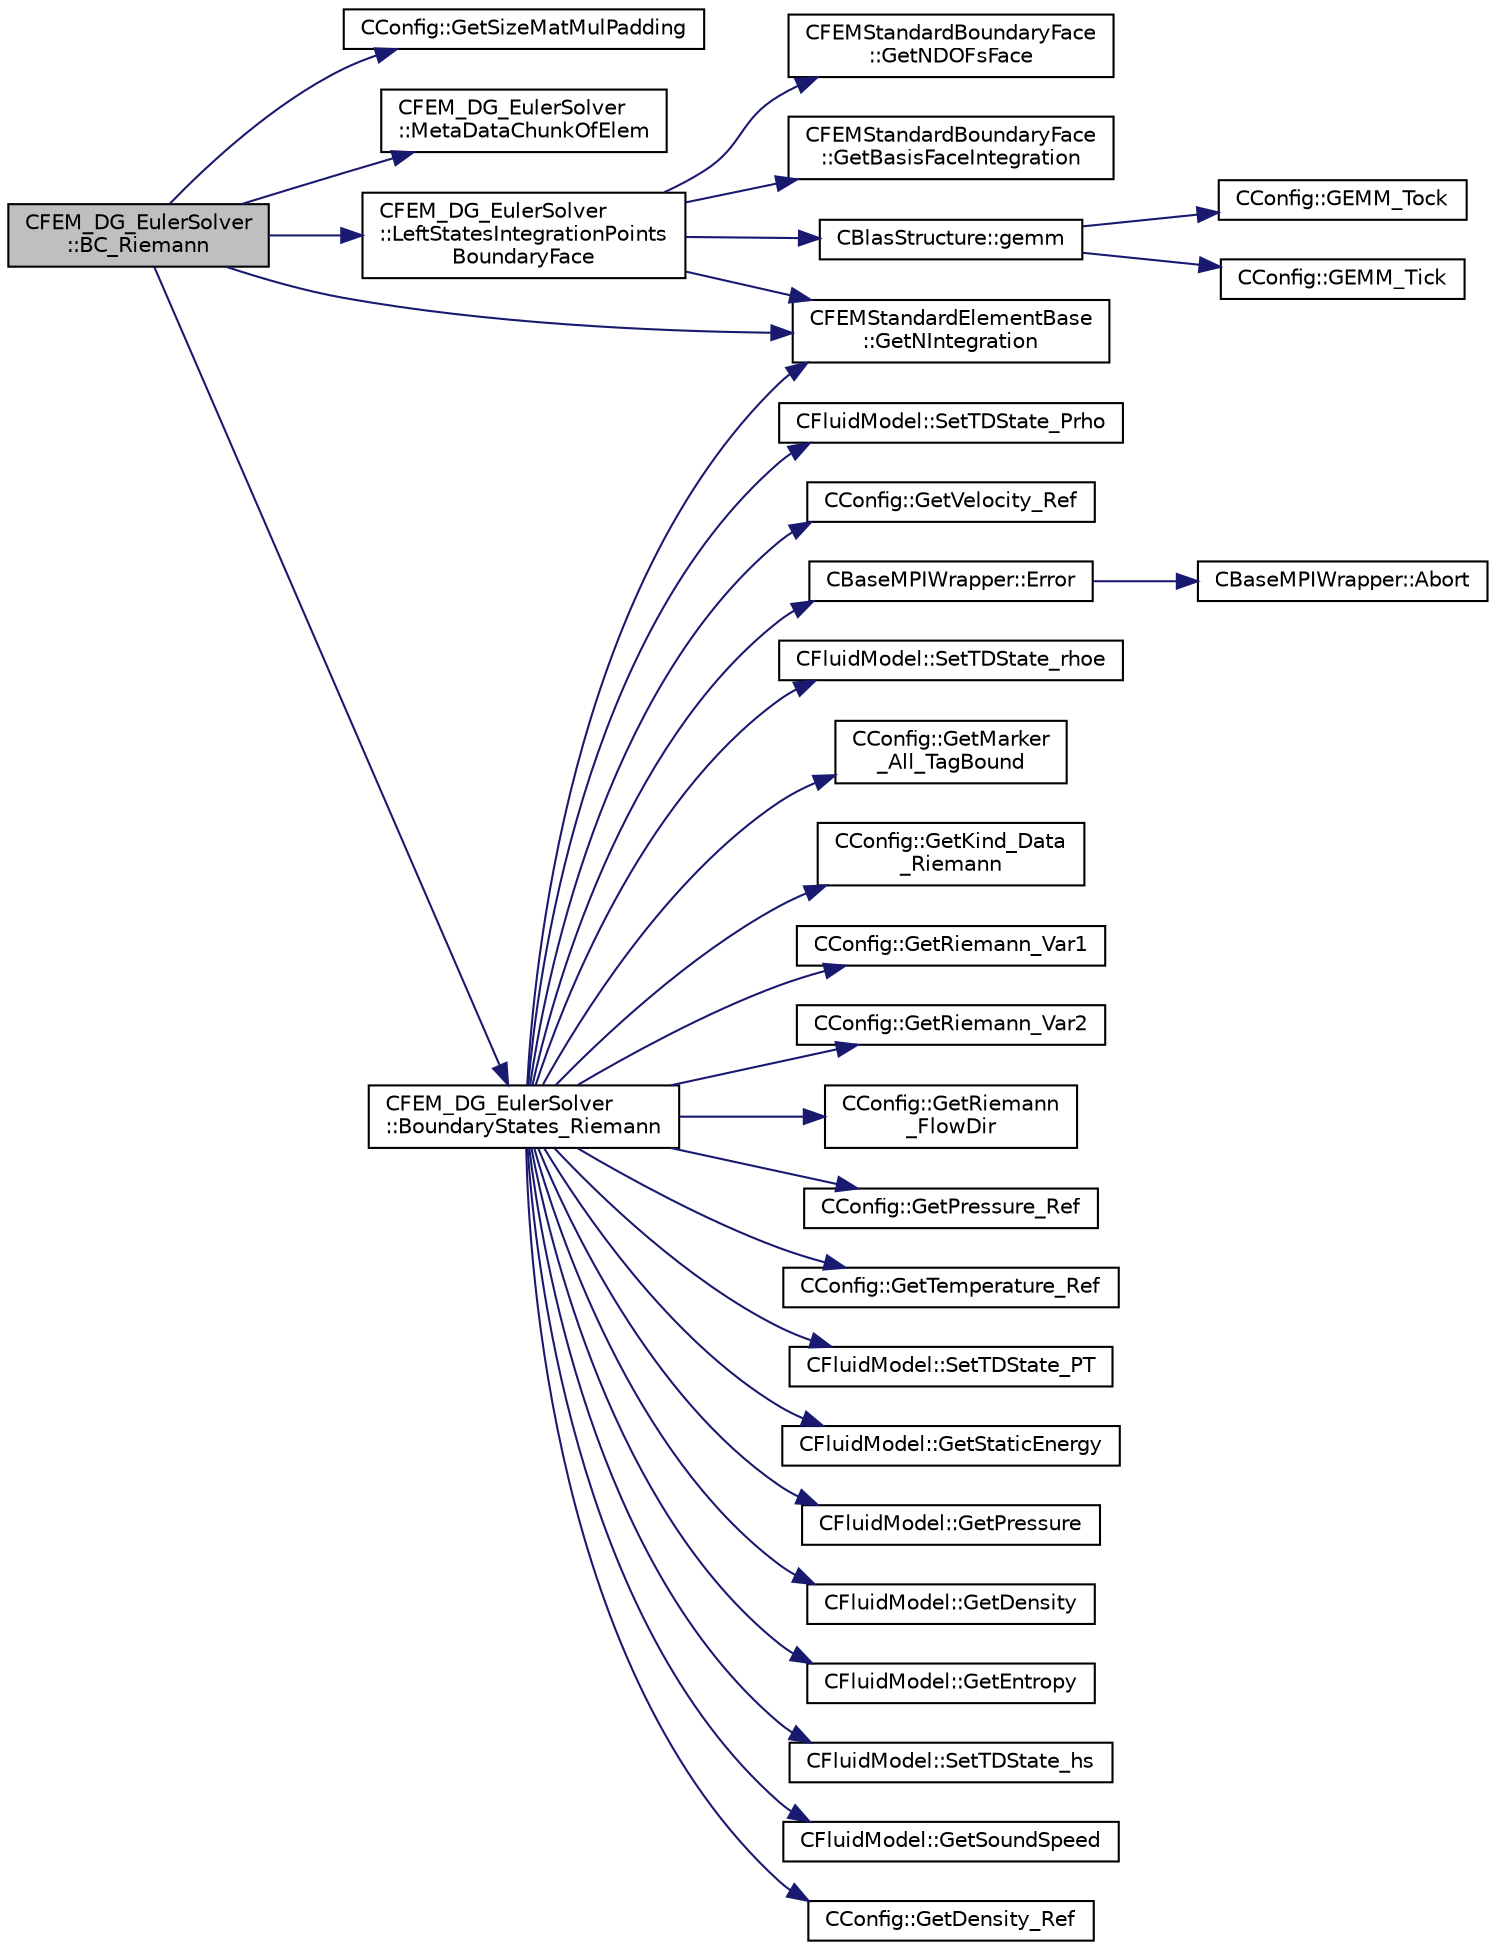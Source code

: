 digraph "CFEM_DG_EulerSolver::BC_Riemann"
{
  edge [fontname="Helvetica",fontsize="10",labelfontname="Helvetica",labelfontsize="10"];
  node [fontname="Helvetica",fontsize="10",shape=record];
  rankdir="LR";
  Node669 [label="CFEM_DG_EulerSolver\l::BC_Riemann",height=0.2,width=0.4,color="black", fillcolor="grey75", style="filled", fontcolor="black"];
  Node669 -> Node670 [color="midnightblue",fontsize="10",style="solid",fontname="Helvetica"];
  Node670 [label="CConfig::GetSizeMatMulPadding",height=0.2,width=0.4,color="black", fillcolor="white", style="filled",URL="$class_c_config.html#aea5478f0851e4cb4d11c262fb6c6e8c4",tooltip="Function to make available the matrix size in vectorization in order to optimize the gemm performance..."];
  Node669 -> Node671 [color="midnightblue",fontsize="10",style="solid",fontname="Helvetica"];
  Node671 [label="CFEM_DG_EulerSolver\l::MetaDataChunkOfElem",height=0.2,width=0.4,color="black", fillcolor="white", style="filled",URL="$class_c_f_e_m___d_g___euler_solver.html#ad358fa06c0e5b2762ad3258eb2c677e2",tooltip="Template function, which determines some meta data for the chunk of elements/faces that must be treat..."];
  Node669 -> Node672 [color="midnightblue",fontsize="10",style="solid",fontname="Helvetica"];
  Node672 [label="CFEMStandardElementBase\l::GetNIntegration",height=0.2,width=0.4,color="black", fillcolor="white", style="filled",URL="$class_c_f_e_m_standard_element_base.html#aa5ad06a05a1d7b66bccca65521168a3b",tooltip="Function, which makes available the number of integration points for this standard element..."];
  Node669 -> Node673 [color="midnightblue",fontsize="10",style="solid",fontname="Helvetica"];
  Node673 [label="CFEM_DG_EulerSolver\l::LeftStatesIntegrationPoints\lBoundaryFace",height=0.2,width=0.4,color="black", fillcolor="white", style="filled",URL="$class_c_f_e_m___d_g___euler_solver.html#a79debb4e2ee70feac94e9a420705dbf9",tooltip="Function, which computes the left state of a boundary face. "];
  Node673 -> Node672 [color="midnightblue",fontsize="10",style="solid",fontname="Helvetica"];
  Node673 -> Node674 [color="midnightblue",fontsize="10",style="solid",fontname="Helvetica"];
  Node674 [label="CFEMStandardBoundaryFace\l::GetNDOFsFace",height=0.2,width=0.4,color="black", fillcolor="white", style="filled",URL="$class_c_f_e_m_standard_boundary_face.html#a26266f4d68d95c22bbb949fe6d8f5db6",tooltip="Function, which makes available the number of DOFs of the face. "];
  Node673 -> Node675 [color="midnightblue",fontsize="10",style="solid",fontname="Helvetica"];
  Node675 [label="CFEMStandardBoundaryFace\l::GetBasisFaceIntegration",height=0.2,width=0.4,color="black", fillcolor="white", style="filled",URL="$class_c_f_e_m_standard_boundary_face.html#a283dc8babad462022e4621afe0251929",tooltip="Function, which makes available the face basis functions in the integration points. "];
  Node673 -> Node676 [color="midnightblue",fontsize="10",style="solid",fontname="Helvetica"];
  Node676 [label="CBlasStructure::gemm",height=0.2,width=0.4,color="black", fillcolor="white", style="filled",URL="$class_c_blas_structure.html#a40a585307895af828a7f51cd0ccbf81d",tooltip="Function, which carries out a dense matrix product. It is a limited version of the BLAS gemm function..."];
  Node676 -> Node677 [color="midnightblue",fontsize="10",style="solid",fontname="Helvetica"];
  Node677 [label="CConfig::GEMM_Tick",height=0.2,width=0.4,color="black", fillcolor="white", style="filled",URL="$class_c_config.html#a2628e094b67a6d5cb410710aa00fa69b",tooltip="Start the timer for profiling subroutines. "];
  Node676 -> Node678 [color="midnightblue",fontsize="10",style="solid",fontname="Helvetica"];
  Node678 [label="CConfig::GEMM_Tock",height=0.2,width=0.4,color="black", fillcolor="white", style="filled",URL="$class_c_config.html#ae8d24548bd977c6a76e06ed9814418bb",tooltip="Stop the timer for the GEMM profiling and store results. "];
  Node669 -> Node679 [color="midnightblue",fontsize="10",style="solid",fontname="Helvetica"];
  Node679 [label="CFEM_DG_EulerSolver\l::BoundaryStates_Riemann",height=0.2,width=0.4,color="black", fillcolor="white", style="filled",URL="$class_c_f_e_m___d_g___euler_solver.html#a5bfdc0bca1daa8e5d716d4fc3c7f5867",tooltip="Function, which computes the boundary states in the integration points of the boundary face by applyi..."];
  Node679 -> Node680 [color="midnightblue",fontsize="10",style="solid",fontname="Helvetica"];
  Node680 [label="CConfig::GetMarker\l_All_TagBound",height=0.2,width=0.4,color="black", fillcolor="white", style="filled",URL="$class_c_config.html#a967e969a3beb24bb6e57d7036af003be",tooltip="Get the index of the surface defined in the geometry file. "];
  Node679 -> Node672 [color="midnightblue",fontsize="10",style="solid",fontname="Helvetica"];
  Node679 -> Node681 [color="midnightblue",fontsize="10",style="solid",fontname="Helvetica"];
  Node681 [label="CConfig::GetKind_Data\l_Riemann",height=0.2,width=0.4,color="black", fillcolor="white", style="filled",URL="$class_c_config.html#a2da60a55b89307f3a0cc98aad0d84581",tooltip="Get Kind Data of Riemann boundary. "];
  Node679 -> Node682 [color="midnightblue",fontsize="10",style="solid",fontname="Helvetica"];
  Node682 [label="CConfig::GetRiemann_Var1",height=0.2,width=0.4,color="black", fillcolor="white", style="filled",URL="$class_c_config.html#ad12ed151b8d775fc13358c090d6ed028",tooltip="Get the var 1 at Riemann boundary. "];
  Node679 -> Node683 [color="midnightblue",fontsize="10",style="solid",fontname="Helvetica"];
  Node683 [label="CConfig::GetRiemann_Var2",height=0.2,width=0.4,color="black", fillcolor="white", style="filled",URL="$class_c_config.html#a0a57191f369bf048976ea80590688c3c",tooltip="Get the var 2 at Riemann boundary. "];
  Node679 -> Node684 [color="midnightblue",fontsize="10",style="solid",fontname="Helvetica"];
  Node684 [label="CConfig::GetRiemann\l_FlowDir",height=0.2,width=0.4,color="black", fillcolor="white", style="filled",URL="$class_c_config.html#a9045d1fd0c03ccf094f511b8c695529f",tooltip="Get the Flowdir at Riemann boundary. "];
  Node679 -> Node685 [color="midnightblue",fontsize="10",style="solid",fontname="Helvetica"];
  Node685 [label="CConfig::GetPressure_Ref",height=0.2,width=0.4,color="black", fillcolor="white", style="filled",URL="$class_c_config.html#a39147c417b27ad7df00efea4ea1fcecc",tooltip="Get the value of the reference pressure for non-dimensionalization. "];
  Node679 -> Node686 [color="midnightblue",fontsize="10",style="solid",fontname="Helvetica"];
  Node686 [label="CConfig::GetTemperature_Ref",height=0.2,width=0.4,color="black", fillcolor="white", style="filled",URL="$class_c_config.html#a8ec4a0951d9a432dadffad665a9892b3",tooltip="Get the value of the reference temperature for non-dimensionalization. "];
  Node679 -> Node687 [color="midnightblue",fontsize="10",style="solid",fontname="Helvetica"];
  Node687 [label="CFluidModel::SetTDState_PT",height=0.2,width=0.4,color="black", fillcolor="white", style="filled",URL="$class_c_fluid_model.html#aba62ecbb521322a3c475561f84d77a1a",tooltip="virtual member that would be different for each gas model implemented "];
  Node679 -> Node688 [color="midnightblue",fontsize="10",style="solid",fontname="Helvetica"];
  Node688 [label="CFluidModel::GetStaticEnergy",height=0.2,width=0.4,color="black", fillcolor="white", style="filled",URL="$class_c_fluid_model.html#a99d4d8c322ea4f1072e0326f09154318",tooltip="Get fluid internal energy. "];
  Node679 -> Node689 [color="midnightblue",fontsize="10",style="solid",fontname="Helvetica"];
  Node689 [label="CFluidModel::GetPressure",height=0.2,width=0.4,color="black", fillcolor="white", style="filled",URL="$class_c_fluid_model.html#a169d9e9a0c7f8b5d35642940c62c4ecb",tooltip="Get fluid pressure. "];
  Node679 -> Node690 [color="midnightblue",fontsize="10",style="solid",fontname="Helvetica"];
  Node690 [label="CFluidModel::GetDensity",height=0.2,width=0.4,color="black", fillcolor="white", style="filled",URL="$class_c_fluid_model.html#ab386408b4b890e3e27be7a28a740d1ae",tooltip="Get fluid density. "];
  Node679 -> Node691 [color="midnightblue",fontsize="10",style="solid",fontname="Helvetica"];
  Node691 [label="CFluidModel::GetEntropy",height=0.2,width=0.4,color="black", fillcolor="white", style="filled",URL="$class_c_fluid_model.html#ae58726982aa144f14d097c86ae76e871",tooltip="Get fluid entropy. "];
  Node679 -> Node692 [color="midnightblue",fontsize="10",style="solid",fontname="Helvetica"];
  Node692 [label="CFluidModel::SetTDState_hs",height=0.2,width=0.4,color="black", fillcolor="white", style="filled",URL="$class_c_fluid_model.html#a445de8d73576e76b0264c2fc7e3430ad",tooltip="virtual member that would be different for each gas model implemented "];
  Node679 -> Node693 [color="midnightblue",fontsize="10",style="solid",fontname="Helvetica"];
  Node693 [label="CFluidModel::GetSoundSpeed",height=0.2,width=0.4,color="black", fillcolor="white", style="filled",URL="$class_c_fluid_model.html#a4a2b307dfa2a545c632548c8d7c6e86c",tooltip="Get fluid speed of sound. "];
  Node679 -> Node694 [color="midnightblue",fontsize="10",style="solid",fontname="Helvetica"];
  Node694 [label="CConfig::GetDensity_Ref",height=0.2,width=0.4,color="black", fillcolor="white", style="filled",URL="$class_c_config.html#a8cc3d7d06d995bf315cbed96412a9b7e",tooltip="Get the value of the reference density for non-dimensionalization. "];
  Node679 -> Node695 [color="midnightblue",fontsize="10",style="solid",fontname="Helvetica"];
  Node695 [label="CFluidModel::SetTDState_Prho",height=0.2,width=0.4,color="black", fillcolor="white", style="filled",URL="$class_c_fluid_model.html#ad93e74a6cc6610e9c31c180040bda4e6",tooltip="virtual member that would be different for each gas model implemented "];
  Node679 -> Node696 [color="midnightblue",fontsize="10",style="solid",fontname="Helvetica"];
  Node696 [label="CConfig::GetVelocity_Ref",height=0.2,width=0.4,color="black", fillcolor="white", style="filled",URL="$class_c_config.html#a8f2c6f68c1e3756237596a7274e713f4",tooltip="Get the value of the reference velocity for non-dimensionalization. "];
  Node679 -> Node697 [color="midnightblue",fontsize="10",style="solid",fontname="Helvetica"];
  Node697 [label="CBaseMPIWrapper::Error",height=0.2,width=0.4,color="black", fillcolor="white", style="filled",URL="$class_c_base_m_p_i_wrapper.html#a04457c47629bda56704e6a8804833eeb"];
  Node697 -> Node698 [color="midnightblue",fontsize="10",style="solid",fontname="Helvetica"];
  Node698 [label="CBaseMPIWrapper::Abort",height=0.2,width=0.4,color="black", fillcolor="white", style="filled",URL="$class_c_base_m_p_i_wrapper.html#a21ef5681e2acb532d345e9bab173ef07"];
  Node679 -> Node699 [color="midnightblue",fontsize="10",style="solid",fontname="Helvetica"];
  Node699 [label="CFluidModel::SetTDState_rhoe",height=0.2,width=0.4,color="black", fillcolor="white", style="filled",URL="$class_c_fluid_model.html#a90fdefd3a55d97d55d5211988c9a7ab1",tooltip="virtual member that would be different for each gas model implemented "];
}
